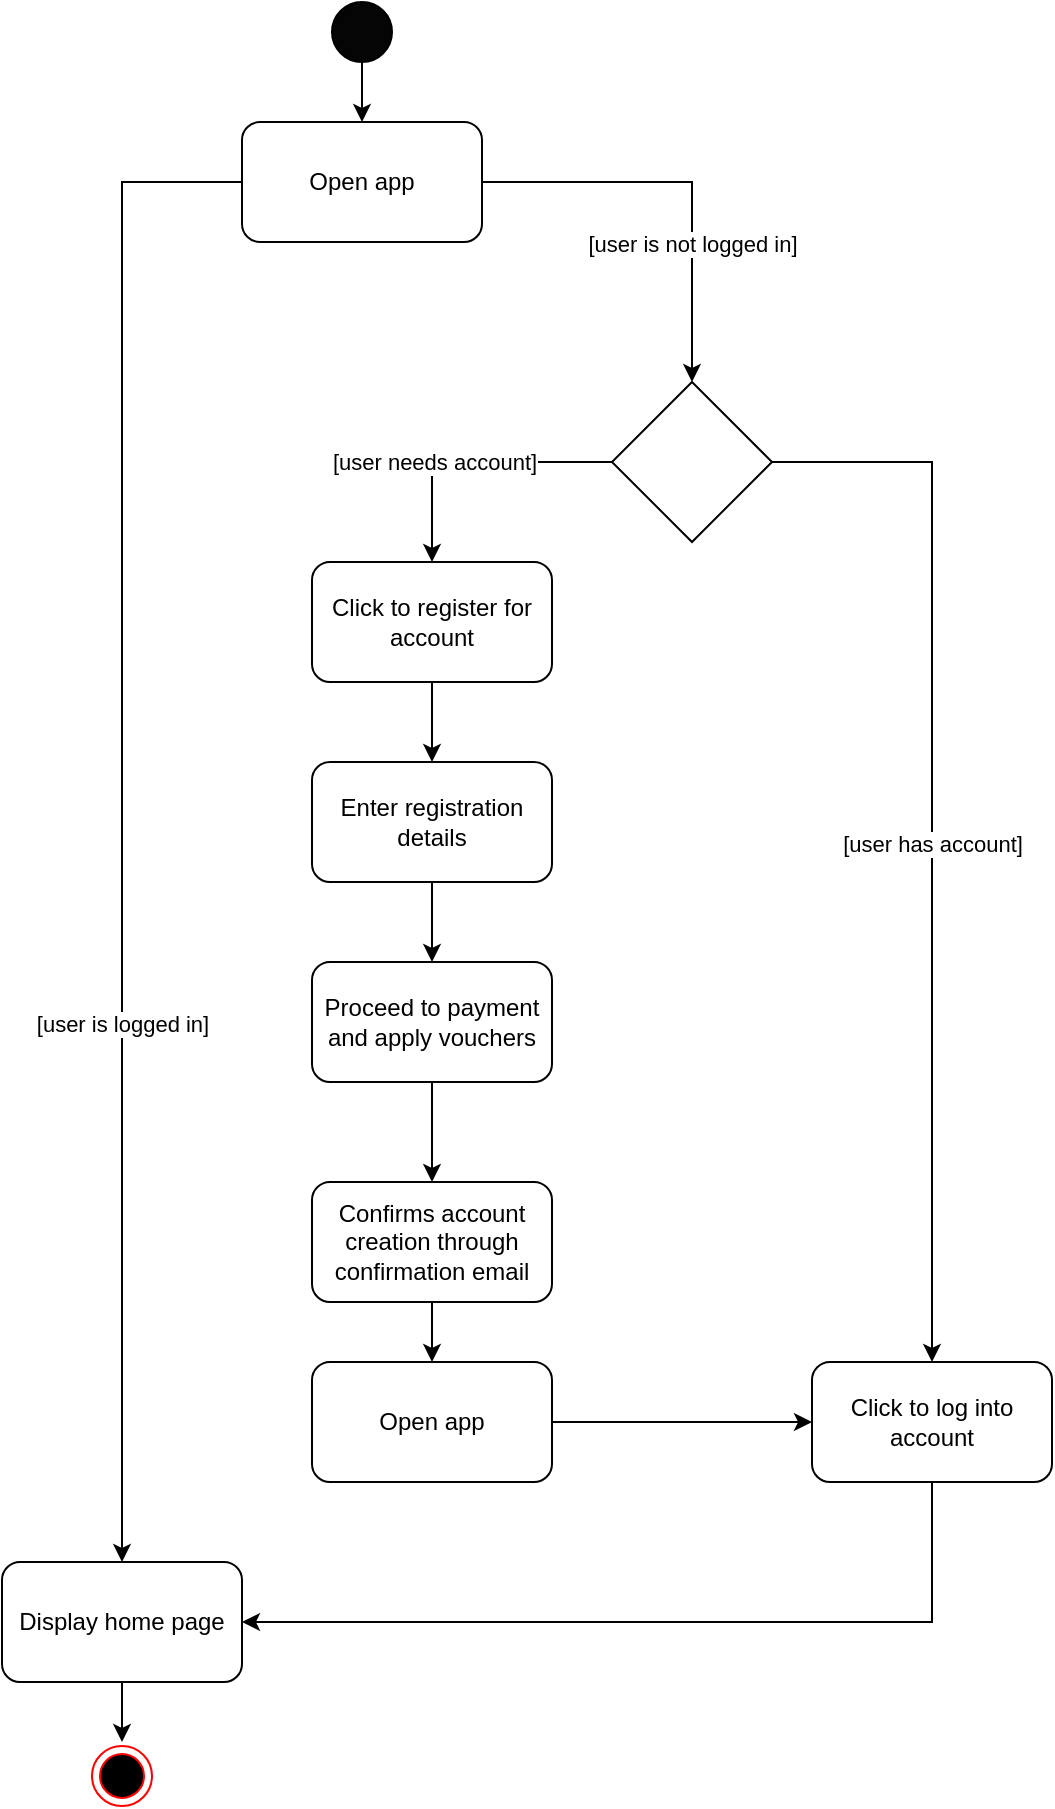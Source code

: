 <mxfile version="20.4.0" type="github">
  <diagram id="prtHgNgQTEPvFCAcTncT" name="Page-1">
    <mxGraphModel dx="2031" dy="1077" grid="0" gridSize="10" guides="1" tooltips="1" connect="1" arrows="1" fold="1" page="1" pageScale="1" pageWidth="827" pageHeight="1169" math="0" shadow="0">
      <root>
        <mxCell id="0" />
        <mxCell id="1" parent="0" />
        <mxCell id="xeX-qe0dlkCNfKJkvLqS-2" value="" style="edgeStyle=orthogonalEdgeStyle;rounded=0;orthogonalLoop=1;jettySize=auto;html=1;" parent="1" source="dNxyNK7c78bLwvsdeMH5-23" target="xeX-qe0dlkCNfKJkvLqS-1" edge="1">
          <mxGeometry relative="1" as="geometry" />
        </mxCell>
        <mxCell id="dNxyNK7c78bLwvsdeMH5-23" value="" style="ellipse;whiteSpace=wrap;html=1;direction=east;fillColor=#050505;" parent="1" vertex="1">
          <mxGeometry x="300" y="120" width="30" height="30" as="geometry" />
        </mxCell>
        <mxCell id="xeX-qe0dlkCNfKJkvLqS-6" style="edgeStyle=orthogonalEdgeStyle;rounded=0;orthogonalLoop=1;jettySize=auto;html=1;entryX=0.5;entryY=0;entryDx=0;entryDy=0;" parent="1" source="xeX-qe0dlkCNfKJkvLqS-1" target="xeX-qe0dlkCNfKJkvLqS-4" edge="1">
          <mxGeometry relative="1" as="geometry">
            <Array as="points">
              <mxPoint x="195" y="210" />
            </Array>
          </mxGeometry>
        </mxCell>
        <mxCell id="xeX-qe0dlkCNfKJkvLqS-8" value="[user is logged in]" style="edgeLabel;html=1;align=center;verticalAlign=middle;resizable=0;points=[];" parent="xeX-qe0dlkCNfKJkvLqS-6" vertex="1" connectable="0">
          <mxGeometry x="0.279" y="3" relative="1" as="geometry">
            <mxPoint x="-3" y="1" as="offset" />
          </mxGeometry>
        </mxCell>
        <mxCell id="xeX-qe0dlkCNfKJkvLqS-7" style="edgeStyle=orthogonalEdgeStyle;rounded=0;orthogonalLoop=1;jettySize=auto;html=1;entryX=0.5;entryY=0;entryDx=0;entryDy=0;" parent="1" source="xeX-qe0dlkCNfKJkvLqS-1" target="xeX-qe0dlkCNfKJkvLqS-10" edge="1">
          <mxGeometry relative="1" as="geometry">
            <Array as="points">
              <mxPoint x="480" y="210" />
            </Array>
          </mxGeometry>
        </mxCell>
        <mxCell id="xeX-qe0dlkCNfKJkvLqS-9" value="[user is not logged in]" style="edgeLabel;html=1;align=center;verticalAlign=middle;resizable=0;points=[];" parent="xeX-qe0dlkCNfKJkvLqS-7" vertex="1" connectable="0">
          <mxGeometry x="0.302" relative="1" as="geometry">
            <mxPoint y="2" as="offset" />
          </mxGeometry>
        </mxCell>
        <mxCell id="xeX-qe0dlkCNfKJkvLqS-1" value="Open app" style="rounded=1;whiteSpace=wrap;html=1;fillColor=#FFFFFF;" parent="1" vertex="1">
          <mxGeometry x="255" y="180" width="120" height="60" as="geometry" />
        </mxCell>
        <mxCell id="xeX-qe0dlkCNfKJkvLqS-27" value="" style="edgeStyle=orthogonalEdgeStyle;rounded=0;orthogonalLoop=1;jettySize=auto;html=1;" parent="1" source="xeX-qe0dlkCNfKJkvLqS-4" edge="1">
          <mxGeometry relative="1" as="geometry">
            <mxPoint x="195" y="990" as="targetPoint" />
          </mxGeometry>
        </mxCell>
        <mxCell id="xeX-qe0dlkCNfKJkvLqS-4" value="Display home page" style="rounded=1;whiteSpace=wrap;html=1;fillColor=#FFFFFF;" parent="1" vertex="1">
          <mxGeometry x="135" y="900" width="120" height="60" as="geometry" />
        </mxCell>
        <mxCell id="xeX-qe0dlkCNfKJkvLqS-17" value="" style="edgeStyle=orthogonalEdgeStyle;rounded=0;orthogonalLoop=1;jettySize=auto;html=1;" parent="1" source="xeX-qe0dlkCNfKJkvLqS-5" target="xeX-qe0dlkCNfKJkvLqS-16" edge="1">
          <mxGeometry relative="1" as="geometry" />
        </mxCell>
        <mxCell id="xeX-qe0dlkCNfKJkvLqS-5" value="Click to register for account" style="rounded=1;whiteSpace=wrap;html=1;fillColor=#FFFFFF;" parent="1" vertex="1">
          <mxGeometry x="290" y="400" width="120" height="60" as="geometry" />
        </mxCell>
        <mxCell id="xeX-qe0dlkCNfKJkvLqS-11" style="edgeStyle=orthogonalEdgeStyle;rounded=0;orthogonalLoop=1;jettySize=auto;html=1;entryX=0.5;entryY=0;entryDx=0;entryDy=0;" parent="1" source="xeX-qe0dlkCNfKJkvLqS-10" target="xeX-qe0dlkCNfKJkvLqS-5" edge="1">
          <mxGeometry relative="1" as="geometry" />
        </mxCell>
        <mxCell id="xeX-qe0dlkCNfKJkvLqS-12" value="[user needs account]" style="edgeLabel;html=1;align=center;verticalAlign=middle;resizable=0;points=[];" parent="xeX-qe0dlkCNfKJkvLqS-11" vertex="1" connectable="0">
          <mxGeometry x="-0.048" relative="1" as="geometry">
            <mxPoint x="-23" as="offset" />
          </mxGeometry>
        </mxCell>
        <mxCell id="xeX-qe0dlkCNfKJkvLqS-14" style="edgeStyle=orthogonalEdgeStyle;rounded=0;orthogonalLoop=1;jettySize=auto;html=1;" parent="1" source="xeX-qe0dlkCNfKJkvLqS-10" target="xeX-qe0dlkCNfKJkvLqS-13" edge="1">
          <mxGeometry relative="1" as="geometry" />
        </mxCell>
        <mxCell id="xeX-qe0dlkCNfKJkvLqS-15" value="[user has account]" style="edgeLabel;html=1;align=center;verticalAlign=middle;resizable=0;points=[];" parent="xeX-qe0dlkCNfKJkvLqS-14" vertex="1" connectable="0">
          <mxGeometry x="-0.179" y="2" relative="1" as="geometry">
            <mxPoint x="-2" y="53" as="offset" />
          </mxGeometry>
        </mxCell>
        <mxCell id="xeX-qe0dlkCNfKJkvLqS-10" value="" style="rhombus;whiteSpace=wrap;html=1;fillColor=#FFFFFF;" parent="1" vertex="1">
          <mxGeometry x="440" y="310" width="80" height="80" as="geometry" />
        </mxCell>
        <mxCell id="xeX-qe0dlkCNfKJkvLqS-20" style="edgeStyle=orthogonalEdgeStyle;rounded=0;orthogonalLoop=1;jettySize=auto;html=1;entryX=1;entryY=0.5;entryDx=0;entryDy=0;" parent="1" source="xeX-qe0dlkCNfKJkvLqS-13" target="xeX-qe0dlkCNfKJkvLqS-4" edge="1">
          <mxGeometry relative="1" as="geometry">
            <Array as="points">
              <mxPoint x="600" y="930" />
            </Array>
          </mxGeometry>
        </mxCell>
        <mxCell id="xeX-qe0dlkCNfKJkvLqS-13" value="Click to log into account" style="rounded=1;whiteSpace=wrap;html=1;fillColor=#FFFFFF;" parent="1" vertex="1">
          <mxGeometry x="540" y="800" width="120" height="60" as="geometry" />
        </mxCell>
        <mxCell id="xeX-qe0dlkCNfKJkvLqS-19" value="" style="edgeStyle=orthogonalEdgeStyle;rounded=0;orthogonalLoop=1;jettySize=auto;html=1;" parent="1" source="xeX-qe0dlkCNfKJkvLqS-16" target="xeX-qe0dlkCNfKJkvLqS-18" edge="1">
          <mxGeometry relative="1" as="geometry" />
        </mxCell>
        <mxCell id="xeX-qe0dlkCNfKJkvLqS-16" value="Enter registration details" style="rounded=1;whiteSpace=wrap;html=1;fillColor=#FFFFFF;" parent="1" vertex="1">
          <mxGeometry x="290" y="500" width="120" height="60" as="geometry" />
        </mxCell>
        <mxCell id="xeX-qe0dlkCNfKJkvLqS-22" value="" style="edgeStyle=orthogonalEdgeStyle;rounded=0;orthogonalLoop=1;jettySize=auto;html=1;" parent="1" source="xeX-qe0dlkCNfKJkvLqS-18" target="xeX-qe0dlkCNfKJkvLqS-21" edge="1">
          <mxGeometry relative="1" as="geometry" />
        </mxCell>
        <mxCell id="xeX-qe0dlkCNfKJkvLqS-18" value="Proceed to payment and apply vouchers" style="rounded=1;whiteSpace=wrap;html=1;fillColor=#FFFFFF;" parent="1" vertex="1">
          <mxGeometry x="290" y="600" width="120" height="60" as="geometry" />
        </mxCell>
        <mxCell id="xeX-qe0dlkCNfKJkvLqS-24" value="" style="edgeStyle=orthogonalEdgeStyle;rounded=0;orthogonalLoop=1;jettySize=auto;html=1;" parent="1" source="xeX-qe0dlkCNfKJkvLqS-21" target="xeX-qe0dlkCNfKJkvLqS-23" edge="1">
          <mxGeometry relative="1" as="geometry" />
        </mxCell>
        <mxCell id="xeX-qe0dlkCNfKJkvLqS-21" value="Confirms account creation through confirmation email" style="rounded=1;whiteSpace=wrap;html=1;fillColor=#FFFFFF;" parent="1" vertex="1">
          <mxGeometry x="290" y="710" width="120" height="60" as="geometry" />
        </mxCell>
        <mxCell id="xeX-qe0dlkCNfKJkvLqS-25" style="edgeStyle=orthogonalEdgeStyle;rounded=0;orthogonalLoop=1;jettySize=auto;html=1;entryX=0;entryY=0.5;entryDx=0;entryDy=0;" parent="1" source="xeX-qe0dlkCNfKJkvLqS-23" target="xeX-qe0dlkCNfKJkvLqS-13" edge="1">
          <mxGeometry relative="1" as="geometry" />
        </mxCell>
        <mxCell id="xeX-qe0dlkCNfKJkvLqS-23" value="Open app" style="rounded=1;whiteSpace=wrap;html=1;fillColor=#FFFFFF;" parent="1" vertex="1">
          <mxGeometry x="290" y="800" width="120" height="60" as="geometry" />
        </mxCell>
        <mxCell id="jtAzyEBRLv0Y6AeLDN79-1" value="" style="ellipse;html=1;shape=endState;fillColor=#000000;strokeColor=#ff0000;" vertex="1" parent="1">
          <mxGeometry x="180" y="992" width="30" height="30" as="geometry" />
        </mxCell>
      </root>
    </mxGraphModel>
  </diagram>
</mxfile>
